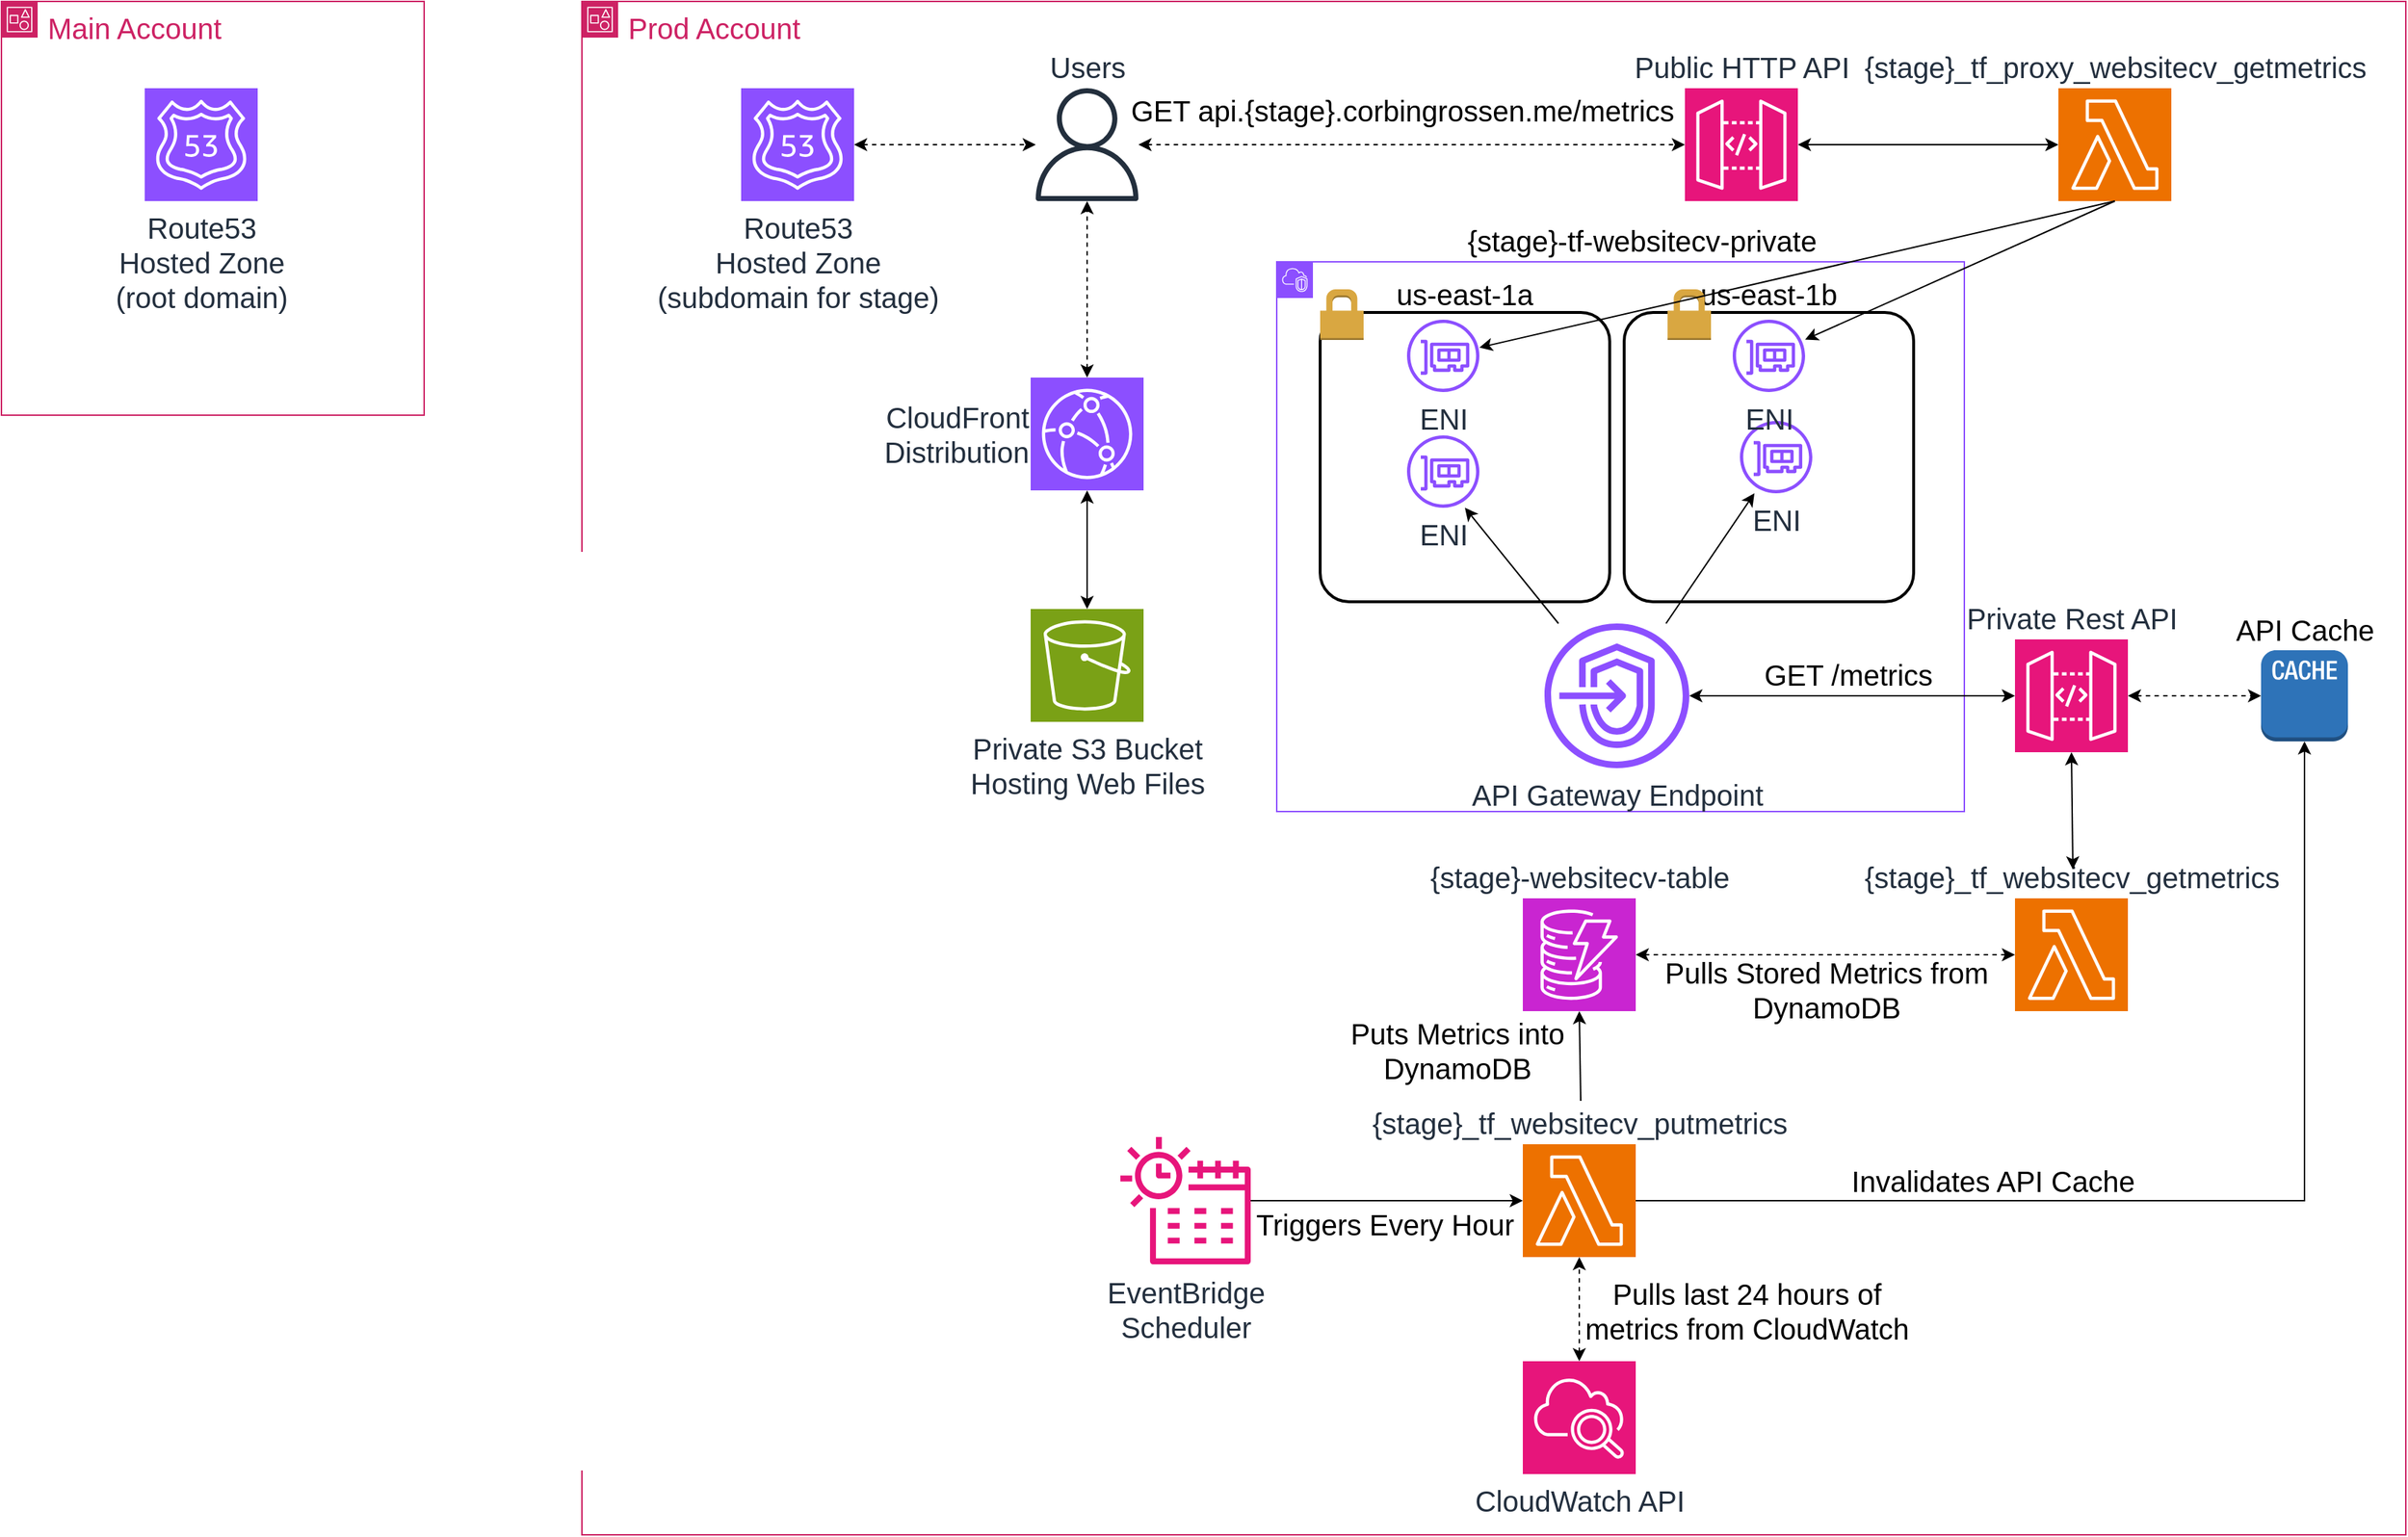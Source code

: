 <mxfile version="22.1.21" type="device">
  <diagram name="Page-1" id="WFm1wYzXwFFkPhHqmDXT">
    <mxGraphModel dx="2585" dy="2202" grid="0" gridSize="10" guides="1" tooltips="1" connect="1" arrows="1" fold="1" page="1" pageScale="1" pageWidth="850" pageHeight="1100" math="0" shadow="0">
      <root>
        <mxCell id="0" />
        <mxCell id="1" parent="0" />
        <mxCell id="tk8YFEQ7yn8JYTUukvB3-1" value="Users" style="sketch=0;outlineConnect=0;fontColor=#232F3E;gradientColor=none;fillColor=#232F3D;strokeColor=none;dashed=0;verticalLabelPosition=top;verticalAlign=bottom;align=center;html=1;fontSize=20;fontStyle=0;aspect=fixed;pointerEvents=1;shape=mxgraph.aws4.user;labelPosition=center;" vertex="1" parent="1">
          <mxGeometry x="320" y="40" width="78" height="78" as="geometry" />
        </mxCell>
        <mxCell id="tk8YFEQ7yn8JYTUukvB3-2" value="CloudFront&lt;br style=&quot;font-size: 20px;&quot;&gt;Distribution" style="sketch=0;points=[[0,0,0],[0.25,0,0],[0.5,0,0],[0.75,0,0],[1,0,0],[0,1,0],[0.25,1,0],[0.5,1,0],[0.75,1,0],[1,1,0],[0,0.25,0],[0,0.5,0],[0,0.75,0],[1,0.25,0],[1,0.5,0],[1,0.75,0]];outlineConnect=0;fontColor=#232F3E;fillColor=#8C4FFF;strokeColor=#ffffff;dashed=0;verticalLabelPosition=middle;verticalAlign=middle;align=right;html=1;fontSize=20;fontStyle=0;aspect=fixed;shape=mxgraph.aws4.resourceIcon;resIcon=mxgraph.aws4.cloudfront;labelPosition=left;" vertex="1" parent="1">
          <mxGeometry x="320" y="240" width="78" height="78" as="geometry" />
        </mxCell>
        <mxCell id="tk8YFEQ7yn8JYTUukvB3-3" value="" style="endArrow=classic;startArrow=classic;html=1;rounded=0;exitX=0.5;exitY=0;exitDx=0;exitDy=0;exitPerimeter=0;dashed=1;" edge="1" parent="1" source="tk8YFEQ7yn8JYTUukvB3-2" target="tk8YFEQ7yn8JYTUukvB3-1">
          <mxGeometry width="50" height="50" relative="1" as="geometry">
            <mxPoint x="420" y="300" as="sourcePoint" />
            <mxPoint x="470" y="250" as="targetPoint" />
          </mxGeometry>
        </mxCell>
        <mxCell id="tk8YFEQ7yn8JYTUukvB3-4" value="Route53&lt;br style=&quot;font-size: 20px;&quot;&gt;Hosted Zone&lt;br style=&quot;font-size: 20px;&quot;&gt;(subdomain for stage)" style="sketch=0;points=[[0,0,0],[0.25,0,0],[0.5,0,0],[0.75,0,0],[1,0,0],[0,1,0],[0.25,1,0],[0.5,1,0],[0.75,1,0],[1,1,0],[0,0.25,0],[0,0.5,0],[0,0.75,0],[1,0.25,0],[1,0.5,0],[1,0.75,0]];outlineConnect=0;fontColor=#232F3E;fillColor=#8C4FFF;strokeColor=#ffffff;dashed=0;verticalLabelPosition=bottom;verticalAlign=top;align=center;html=1;fontSize=20;fontStyle=0;aspect=fixed;shape=mxgraph.aws4.resourceIcon;resIcon=mxgraph.aws4.route_53;" vertex="1" parent="1">
          <mxGeometry x="120" y="40" width="78" height="78" as="geometry" />
        </mxCell>
        <mxCell id="tk8YFEQ7yn8JYTUukvB3-6" value="" style="endArrow=classic;startArrow=classic;html=1;rounded=0;exitX=1;exitY=0.5;exitDx=0;exitDy=0;exitPerimeter=0;dashed=1;" edge="1" parent="1" source="tk8YFEQ7yn8JYTUukvB3-4" target="tk8YFEQ7yn8JYTUukvB3-1">
          <mxGeometry width="50" height="50" relative="1" as="geometry">
            <mxPoint x="320" y="310" as="sourcePoint" />
            <mxPoint x="370" y="260" as="targetPoint" />
          </mxGeometry>
        </mxCell>
        <mxCell id="tk8YFEQ7yn8JYTUukvB3-7" value="Private S3 Bucket&lt;br style=&quot;font-size: 20px;&quot;&gt;Hosting Web Files" style="sketch=0;points=[[0,0,0],[0.25,0,0],[0.5,0,0],[0.75,0,0],[1,0,0],[0,1,0],[0.25,1,0],[0.5,1,0],[0.75,1,0],[1,1,0],[0,0.25,0],[0,0.5,0],[0,0.75,0],[1,0.25,0],[1,0.5,0],[1,0.75,0]];outlineConnect=0;fontColor=#232F3E;fillColor=#7AA116;strokeColor=#ffffff;dashed=0;verticalLabelPosition=bottom;verticalAlign=top;align=center;html=1;fontSize=20;fontStyle=0;aspect=fixed;shape=mxgraph.aws4.resourceIcon;resIcon=mxgraph.aws4.s3;labelPosition=center;" vertex="1" parent="1">
          <mxGeometry x="320" y="400" width="78" height="78" as="geometry" />
        </mxCell>
        <mxCell id="tk8YFEQ7yn8JYTUukvB3-9" value="" style="endArrow=classic;startArrow=classic;html=1;rounded=0;exitX=0.5;exitY=0;exitDx=0;exitDy=0;exitPerimeter=0;entryX=0.5;entryY=1;entryDx=0;entryDy=0;entryPerimeter=0;" edge="1" parent="1" source="tk8YFEQ7yn8JYTUukvB3-7" target="tk8YFEQ7yn8JYTUukvB3-2">
          <mxGeometry width="50" height="50" relative="1" as="geometry">
            <mxPoint x="320" y="310" as="sourcePoint" />
            <mxPoint x="370" y="260" as="targetPoint" />
          </mxGeometry>
        </mxCell>
        <mxCell id="tk8YFEQ7yn8JYTUukvB3-10" value="Public HTTP API" style="sketch=0;points=[[0,0,0],[0.25,0,0],[0.5,0,0],[0.75,0,0],[1,0,0],[0,1,0],[0.25,1,0],[0.5,1,0],[0.75,1,0],[1,1,0],[0,0.25,0],[0,0.5,0],[0,0.75,0],[1,0.25,0],[1,0.5,0],[1,0.75,0]];outlineConnect=0;fontColor=#232F3E;fillColor=#E7157B;strokeColor=#ffffff;dashed=0;verticalLabelPosition=top;verticalAlign=bottom;align=center;html=1;fontSize=20;fontStyle=0;aspect=fixed;shape=mxgraph.aws4.resourceIcon;resIcon=mxgraph.aws4.api_gateway;labelPosition=center;" vertex="1" parent="1">
          <mxGeometry x="772" y="40" width="78" height="78" as="geometry" />
        </mxCell>
        <mxCell id="tk8YFEQ7yn8JYTUukvB3-11" value="" style="endArrow=classic;startArrow=classic;html=1;rounded=0;entryX=0;entryY=0.5;entryDx=0;entryDy=0;entryPerimeter=0;dashed=1;" edge="1" parent="1" source="tk8YFEQ7yn8JYTUukvB3-1" target="tk8YFEQ7yn8JYTUukvB3-10">
          <mxGeometry width="50" height="50" relative="1" as="geometry">
            <mxPoint x="320" y="310" as="sourcePoint" />
            <mxPoint x="370" y="260" as="targetPoint" />
          </mxGeometry>
        </mxCell>
        <mxCell id="tk8YFEQ7yn8JYTUukvB3-12" value="{stage}_tf_proxy_websitecv_getmetrics" style="sketch=0;points=[[0,0,0],[0.25,0,0],[0.5,0,0],[0.75,0,0],[1,0,0],[0,1,0],[0.25,1,0],[0.5,1,0],[0.75,1,0],[1,1,0],[0,0.25,0],[0,0.5,0],[0,0.75,0],[1,0.25,0],[1,0.5,0],[1,0.75,0]];outlineConnect=0;fontColor=#232F3E;fillColor=#ED7100;strokeColor=#ffffff;dashed=0;verticalLabelPosition=top;verticalAlign=bottom;align=center;html=1;fontSize=20;fontStyle=0;aspect=fixed;shape=mxgraph.aws4.resourceIcon;resIcon=mxgraph.aws4.lambda;labelPosition=center;" vertex="1" parent="1">
          <mxGeometry x="1030" y="40" width="78" height="78" as="geometry" />
        </mxCell>
        <mxCell id="tk8YFEQ7yn8JYTUukvB3-13" value="" style="endArrow=classic;startArrow=classic;html=1;rounded=0;exitX=1;exitY=0.5;exitDx=0;exitDy=0;exitPerimeter=0;entryX=0;entryY=0.5;entryDx=0;entryDy=0;entryPerimeter=0;" edge="1" parent="1" source="tk8YFEQ7yn8JYTUukvB3-10" target="tk8YFEQ7yn8JYTUukvB3-12">
          <mxGeometry width="50" height="50" relative="1" as="geometry">
            <mxPoint x="510" y="310" as="sourcePoint" />
            <mxPoint x="560" y="260" as="targetPoint" />
          </mxGeometry>
        </mxCell>
        <mxCell id="tk8YFEQ7yn8JYTUukvB3-14" value="GET api.{stage}.corbingrossen.me/metrics" style="text;html=1;strokeColor=none;fillColor=none;align=center;verticalAlign=middle;whiteSpace=wrap;rounded=0;fontSize=20;" vertex="1" parent="1">
          <mxGeometry x="382" y="40" width="390" height="30" as="geometry" />
        </mxCell>
        <mxCell id="tk8YFEQ7yn8JYTUukvB3-15" value="{stage}-tf-websitecv-private" style="points=[[0,0],[0.25,0],[0.5,0],[0.75,0],[1,0],[1,0.25],[1,0.5],[1,0.75],[1,1],[0.75,1],[0.5,1],[0.25,1],[0,1],[0,0.75],[0,0.5],[0,0.25]];outlineConnect=0;gradientColor=none;html=1;whiteSpace=wrap;fontSize=20;fontStyle=0;container=1;pointerEvents=0;collapsible=0;recursiveResize=0;shape=mxgraph.aws4.group;grIcon=mxgraph.aws4.group_vpc2;strokeColor=#8C4FFF;fillColor=none;verticalAlign=bottom;align=center;spacingLeft=30;fontColor=#000000;dashed=0;labelPosition=center;verticalLabelPosition=top;" vertex="1" parent="1">
          <mxGeometry x="490" y="160" width="475" height="380" as="geometry" />
        </mxCell>
        <mxCell id="tk8YFEQ7yn8JYTUukvB3-17" value="us-east-1a" style="rounded=1;arcSize=10;dashed=0;fillColor=none;gradientColor=none;strokeWidth=2;fontSize=20;labelPosition=center;verticalLabelPosition=top;align=center;verticalAlign=bottom;" vertex="1" parent="tk8YFEQ7yn8JYTUukvB3-15">
          <mxGeometry x="30" y="35" width="200" height="200" as="geometry" />
        </mxCell>
        <mxCell id="tk8YFEQ7yn8JYTUukvB3-18" value="" style="dashed=0;html=1;shape=mxgraph.aws3.permissions;fillColor=#D9A741;gradientColor=none;dashed=0;" vertex="1" parent="tk8YFEQ7yn8JYTUukvB3-15">
          <mxGeometry x="30" y="19" width="30" height="35" as="geometry" />
        </mxCell>
        <mxCell id="tk8YFEQ7yn8JYTUukvB3-19" value="us-east-1b" style="rounded=1;arcSize=10;dashed=0;fillColor=none;gradientColor=none;strokeWidth=2;labelPosition=center;verticalLabelPosition=top;align=center;verticalAlign=bottom;fontSize=20;" vertex="1" parent="tk8YFEQ7yn8JYTUukvB3-15">
          <mxGeometry x="240" y="35" width="200" height="200" as="geometry" />
        </mxCell>
        <mxCell id="tk8YFEQ7yn8JYTUukvB3-20" value="" style="dashed=0;html=1;shape=mxgraph.aws3.permissions;fillColor=#D9A741;gradientColor=none;dashed=0;" vertex="1" parent="tk8YFEQ7yn8JYTUukvB3-15">
          <mxGeometry x="270" y="19" width="30" height="35" as="geometry" />
        </mxCell>
        <mxCell id="tk8YFEQ7yn8JYTUukvB3-21" value="API Gateway Endpoint" style="sketch=0;outlineConnect=0;fontColor=#232F3E;gradientColor=none;fillColor=#8C4FFF;strokeColor=none;dashed=0;verticalLabelPosition=bottom;verticalAlign=top;align=center;html=1;fontSize=20;fontStyle=0;aspect=fixed;pointerEvents=1;shape=mxgraph.aws4.endpoints;" vertex="1" parent="tk8YFEQ7yn8JYTUukvB3-15">
          <mxGeometry x="185" y="250" width="100" height="100" as="geometry" />
        </mxCell>
        <mxCell id="tk8YFEQ7yn8JYTUukvB3-29" value="" style="endArrow=classic;html=1;rounded=0;" edge="1" parent="tk8YFEQ7yn8JYTUukvB3-15" source="tk8YFEQ7yn8JYTUukvB3-21">
          <mxGeometry width="50" height="50" relative="1" as="geometry">
            <mxPoint x="290" y="170" as="sourcePoint" />
            <mxPoint x="330" y="160" as="targetPoint" />
          </mxGeometry>
        </mxCell>
        <mxCell id="tk8YFEQ7yn8JYTUukvB3-30" value="ENI" style="sketch=0;outlineConnect=0;fontColor=#232F3E;gradientColor=none;fillColor=#8C4FFF;strokeColor=none;dashed=0;verticalLabelPosition=bottom;verticalAlign=top;align=center;html=1;fontSize=20;fontStyle=0;aspect=fixed;pointerEvents=1;shape=mxgraph.aws4.elastic_network_interface;" vertex="1" parent="tk8YFEQ7yn8JYTUukvB3-15">
          <mxGeometry x="90" y="120" width="50" height="50" as="geometry" />
        </mxCell>
        <mxCell id="tk8YFEQ7yn8JYTUukvB3-31" value="ENI" style="sketch=0;outlineConnect=0;fontColor=#232F3E;gradientColor=none;fillColor=#8C4FFF;strokeColor=none;dashed=0;verticalLabelPosition=bottom;verticalAlign=top;align=center;html=1;fontSize=20;fontStyle=0;aspect=fixed;pointerEvents=1;shape=mxgraph.aws4.elastic_network_interface;" vertex="1" parent="tk8YFEQ7yn8JYTUukvB3-15">
          <mxGeometry x="320" y="110" width="50" height="50" as="geometry" />
        </mxCell>
        <mxCell id="tk8YFEQ7yn8JYTUukvB3-32" value="ENI" style="sketch=0;outlineConnect=0;fontColor=#232F3E;gradientColor=none;fillColor=#8C4FFF;strokeColor=none;dashed=0;verticalLabelPosition=bottom;verticalAlign=top;align=center;html=1;fontSize=20;fontStyle=0;aspect=fixed;pointerEvents=1;shape=mxgraph.aws4.elastic_network_interface;" vertex="1" parent="tk8YFEQ7yn8JYTUukvB3-15">
          <mxGeometry x="315" y="40" width="50" height="50" as="geometry" />
        </mxCell>
        <mxCell id="tk8YFEQ7yn8JYTUukvB3-33" value="ENI" style="sketch=0;outlineConnect=0;fontColor=#232F3E;gradientColor=none;fillColor=#8C4FFF;strokeColor=none;dashed=0;verticalLabelPosition=bottom;verticalAlign=top;align=center;html=1;fontSize=20;fontStyle=0;aspect=fixed;pointerEvents=1;shape=mxgraph.aws4.elastic_network_interface;" vertex="1" parent="tk8YFEQ7yn8JYTUukvB3-15">
          <mxGeometry x="90" y="40" width="50" height="50" as="geometry" />
        </mxCell>
        <mxCell id="tk8YFEQ7yn8JYTUukvB3-41" value="GET /metrics" style="text;html=1;strokeColor=none;fillColor=none;align=center;verticalAlign=middle;whiteSpace=wrap;rounded=0;fontSize=20;" vertex="1" parent="tk8YFEQ7yn8JYTUukvB3-15">
          <mxGeometry x="315" y="270" width="160" height="30" as="geometry" />
        </mxCell>
        <mxCell id="tk8YFEQ7yn8JYTUukvB3-26" value="" style="endArrow=classic;html=1;rounded=0;" edge="1" parent="1" source="tk8YFEQ7yn8JYTUukvB3-21">
          <mxGeometry width="50" height="50" relative="1" as="geometry">
            <mxPoint x="530" y="310" as="sourcePoint" />
            <mxPoint x="620" y="330" as="targetPoint" />
          </mxGeometry>
        </mxCell>
        <mxCell id="tk8YFEQ7yn8JYTUukvB3-36" value="" style="endArrow=classic;html=1;rounded=0;exitX=0.5;exitY=1;exitDx=0;exitDy=0;exitPerimeter=0;" edge="1" parent="1" source="tk8YFEQ7yn8JYTUukvB3-12" target="tk8YFEQ7yn8JYTUukvB3-33">
          <mxGeometry width="50" height="50" relative="1" as="geometry">
            <mxPoint x="630" y="320" as="sourcePoint" />
            <mxPoint x="570" y="250" as="targetPoint" />
          </mxGeometry>
        </mxCell>
        <mxCell id="tk8YFEQ7yn8JYTUukvB3-37" value="" style="endArrow=classic;html=1;rounded=0;exitX=0.5;exitY=1;exitDx=0;exitDy=0;exitPerimeter=0;" edge="1" parent="1" source="tk8YFEQ7yn8JYTUukvB3-12" target="tk8YFEQ7yn8JYTUukvB3-32">
          <mxGeometry width="50" height="50" relative="1" as="geometry">
            <mxPoint x="520" y="300" as="sourcePoint" />
            <mxPoint x="570" y="250" as="targetPoint" />
          </mxGeometry>
        </mxCell>
        <mxCell id="tk8YFEQ7yn8JYTUukvB3-38" value="Private Rest API" style="sketch=0;points=[[0,0,0],[0.25,0,0],[0.5,0,0],[0.75,0,0],[1,0,0],[0,1,0],[0.25,1,0],[0.5,1,0],[0.75,1,0],[1,1,0],[0,0.25,0],[0,0.5,0],[0,0.75,0],[1,0.25,0],[1,0.5,0],[1,0.75,0]];outlineConnect=0;fontColor=#232F3E;fillColor=#E7157B;strokeColor=#ffffff;dashed=0;verticalLabelPosition=top;verticalAlign=bottom;align=center;html=1;fontSize=20;fontStyle=0;aspect=fixed;shape=mxgraph.aws4.resourceIcon;resIcon=mxgraph.aws4.api_gateway;labelPosition=center;" vertex="1" parent="1">
          <mxGeometry x="1000" y="421" width="78" height="78" as="geometry" />
        </mxCell>
        <mxCell id="tk8YFEQ7yn8JYTUukvB3-40" value="" style="endArrow=classic;startArrow=classic;html=1;rounded=0;entryX=0;entryY=0.5;entryDx=0;entryDy=0;entryPerimeter=0;" edge="1" parent="1" source="tk8YFEQ7yn8JYTUukvB3-21" target="tk8YFEQ7yn8JYTUukvB3-38">
          <mxGeometry width="50" height="50" relative="1" as="geometry">
            <mxPoint x="840" y="510" as="sourcePoint" />
            <mxPoint x="890" y="460" as="targetPoint" />
          </mxGeometry>
        </mxCell>
        <mxCell id="tk8YFEQ7yn8JYTUukvB3-43" value="API Cache" style="outlineConnect=0;dashed=0;verticalLabelPosition=top;verticalAlign=bottom;align=center;html=1;shape=mxgraph.aws3.cache_node;fillColor=#2E73B8;gradientColor=none;fontSize=20;labelPosition=center;" vertex="1" parent="1">
          <mxGeometry x="1170" y="428.5" width="60" height="63" as="geometry" />
        </mxCell>
        <mxCell id="tk8YFEQ7yn8JYTUukvB3-44" value="" style="endArrow=classic;startArrow=classic;html=1;rounded=0;exitX=1;exitY=0.5;exitDx=0;exitDy=0;exitPerimeter=0;entryX=0;entryY=0.5;entryDx=0;entryDy=0;entryPerimeter=0;dashed=1;" edge="1" parent="1" source="tk8YFEQ7yn8JYTUukvB3-38" target="tk8YFEQ7yn8JYTUukvB3-43">
          <mxGeometry width="50" height="50" relative="1" as="geometry">
            <mxPoint x="840" y="360" as="sourcePoint" />
            <mxPoint x="890" y="310" as="targetPoint" />
          </mxGeometry>
        </mxCell>
        <mxCell id="tk8YFEQ7yn8JYTUukvB3-45" value="{stage}_tf_websitecv_getmetrics" style="sketch=0;points=[[0,0,0],[0.25,0,0],[0.5,0,0],[0.75,0,0],[1,0,0],[0,1,0],[0.25,1,0],[0.5,1,0],[0.75,1,0],[1,1,0],[0,0.25,0],[0,0.5,0],[0,0.75,0],[1,0.25,0],[1,0.5,0],[1,0.75,0]];outlineConnect=0;fontColor=#232F3E;fillColor=#ED7100;strokeColor=#ffffff;dashed=0;verticalLabelPosition=top;verticalAlign=bottom;align=center;html=1;fontSize=20;fontStyle=0;aspect=fixed;shape=mxgraph.aws4.resourceIcon;resIcon=mxgraph.aws4.lambda;labelPosition=center;" vertex="1" parent="1">
          <mxGeometry x="1000" y="600" width="78" height="78" as="geometry" />
        </mxCell>
        <mxCell id="tk8YFEQ7yn8JYTUukvB3-47" value="" style="endArrow=classic;startArrow=classic;html=1;rounded=0;entryX=0.5;entryY=1;entryDx=0;entryDy=0;entryPerimeter=0;" edge="1" parent="1" target="tk8YFEQ7yn8JYTUukvB3-38">
          <mxGeometry width="50" height="50" relative="1" as="geometry">
            <mxPoint x="1040" y="580" as="sourcePoint" />
            <mxPoint x="950" y="360" as="targetPoint" />
          </mxGeometry>
        </mxCell>
        <mxCell id="tk8YFEQ7yn8JYTUukvB3-48" value="{stage}-websitecv-table" style="sketch=0;points=[[0,0,0],[0.25,0,0],[0.5,0,0],[0.75,0,0],[1,0,0],[0,1,0],[0.25,1,0],[0.5,1,0],[0.75,1,0],[1,1,0],[0,0.25,0],[0,0.5,0],[0,0.75,0],[1,0.25,0],[1,0.5,0],[1,0.75,0]];outlineConnect=0;fontColor=#232F3E;fillColor=#C925D1;strokeColor=#ffffff;dashed=0;verticalLabelPosition=top;verticalAlign=bottom;align=center;html=1;fontSize=20;fontStyle=0;aspect=fixed;shape=mxgraph.aws4.resourceIcon;resIcon=mxgraph.aws4.dynamodb;labelPosition=center;" vertex="1" parent="1">
          <mxGeometry x="660" y="600" width="78" height="78" as="geometry" />
        </mxCell>
        <mxCell id="tk8YFEQ7yn8JYTUukvB3-49" value="" style="endArrow=classic;startArrow=classic;html=1;rounded=0;exitX=1;exitY=0.5;exitDx=0;exitDy=0;exitPerimeter=0;entryX=0;entryY=0.5;entryDx=0;entryDy=0;entryPerimeter=0;dashed=1;" edge="1" parent="1" source="tk8YFEQ7yn8JYTUukvB3-48" target="tk8YFEQ7yn8JYTUukvB3-45">
          <mxGeometry width="50" height="50" relative="1" as="geometry">
            <mxPoint x="590" y="650" as="sourcePoint" />
            <mxPoint x="640" y="600" as="targetPoint" />
          </mxGeometry>
        </mxCell>
        <mxCell id="tk8YFEQ7yn8JYTUukvB3-50" value="Pulls Stored Metrics from DynamoDB" style="text;html=1;strokeColor=none;fillColor=none;align=center;verticalAlign=middle;whiteSpace=wrap;rounded=0;fontSize=20;" vertex="1" parent="1">
          <mxGeometry x="720" y="648" width="300" height="30" as="geometry" />
        </mxCell>
        <mxCell id="tk8YFEQ7yn8JYTUukvB3-52" value="{stage}_tf_websitecv_putmetrics" style="sketch=0;points=[[0,0,0],[0.25,0,0],[0.5,0,0],[0.75,0,0],[1,0,0],[0,1,0],[0.25,1,0],[0.5,1,0],[0.75,1,0],[1,1,0],[0,0.25,0],[0,0.5,0],[0,0.75,0],[1,0.25,0],[1,0.5,0],[1,0.75,0]];outlineConnect=0;fontColor=#232F3E;fillColor=#ED7100;strokeColor=#ffffff;dashed=0;verticalLabelPosition=top;verticalAlign=bottom;align=center;html=1;fontSize=20;fontStyle=0;aspect=fixed;shape=mxgraph.aws4.resourceIcon;resIcon=mxgraph.aws4.lambda;labelPosition=center;" vertex="1" parent="1">
          <mxGeometry x="660" y="770" width="78" height="78" as="geometry" />
        </mxCell>
        <mxCell id="tk8YFEQ7yn8JYTUukvB3-53" value="" style="endArrow=classic;html=1;rounded=0;entryX=0.5;entryY=1;entryDx=0;entryDy=0;entryPerimeter=0;" edge="1" parent="1" target="tk8YFEQ7yn8JYTUukvB3-48">
          <mxGeometry width="50" height="50" relative="1" as="geometry">
            <mxPoint x="700" y="740" as="sourcePoint" />
            <mxPoint x="810" y="660" as="targetPoint" />
          </mxGeometry>
        </mxCell>
        <mxCell id="tk8YFEQ7yn8JYTUukvB3-54" value="Puts Metrics into DynamoDB" style="text;html=1;strokeColor=none;fillColor=none;align=center;verticalAlign=middle;whiteSpace=wrap;rounded=0;fontSize=20;" vertex="1" parent="1">
          <mxGeometry x="510" y="690" width="210" height="30" as="geometry" />
        </mxCell>
        <mxCell id="tk8YFEQ7yn8JYTUukvB3-55" style="edgeStyle=orthogonalEdgeStyle;rounded=0;orthogonalLoop=1;jettySize=auto;html=1;exitX=1;exitY=0.5;exitDx=0;exitDy=0;exitPerimeter=0;entryX=0.5;entryY=1;entryDx=0;entryDy=0;entryPerimeter=0;" edge="1" parent="1" source="tk8YFEQ7yn8JYTUukvB3-52" target="tk8YFEQ7yn8JYTUukvB3-43">
          <mxGeometry relative="1" as="geometry" />
        </mxCell>
        <mxCell id="tk8YFEQ7yn8JYTUukvB3-56" value="Invalidates API Cache" style="text;html=1;strokeColor=none;fillColor=none;align=center;verticalAlign=middle;whiteSpace=wrap;rounded=0;fontSize=20;" vertex="1" parent="1">
          <mxGeometry x="880" y="780" width="210" height="30" as="geometry" />
        </mxCell>
        <mxCell id="tk8YFEQ7yn8JYTUukvB3-57" value="CloudWatch API" style="sketch=0;points=[[0,0,0],[0.25,0,0],[0.5,0,0],[0.75,0,0],[1,0,0],[0,1,0],[0.25,1,0],[0.5,1,0],[0.75,1,0],[1,1,0],[0,0.25,0],[0,0.5,0],[0,0.75,0],[1,0.25,0],[1,0.5,0],[1,0.75,0]];points=[[0,0,0],[0.25,0,0],[0.5,0,0],[0.75,0,0],[1,0,0],[0,1,0],[0.25,1,0],[0.5,1,0],[0.75,1,0],[1,1,0],[0,0.25,0],[0,0.5,0],[0,0.75,0],[1,0.25,0],[1,0.5,0],[1,0.75,0]];outlineConnect=0;fontColor=#232F3E;fillColor=#E7157B;strokeColor=#ffffff;dashed=0;verticalLabelPosition=bottom;verticalAlign=top;align=center;html=1;fontSize=20;fontStyle=0;aspect=fixed;shape=mxgraph.aws4.resourceIcon;resIcon=mxgraph.aws4.cloudwatch_2;" vertex="1" parent="1">
          <mxGeometry x="660" y="920" width="78" height="78" as="geometry" />
        </mxCell>
        <mxCell id="tk8YFEQ7yn8JYTUukvB3-58" value="" style="endArrow=classic;startArrow=classic;html=1;rounded=0;exitX=0.5;exitY=0;exitDx=0;exitDy=0;exitPerimeter=0;entryX=0.5;entryY=1;entryDx=0;entryDy=0;entryPerimeter=0;dashed=1;" edge="1" parent="1" source="tk8YFEQ7yn8JYTUukvB3-57" target="tk8YFEQ7yn8JYTUukvB3-52">
          <mxGeometry width="50" height="50" relative="1" as="geometry">
            <mxPoint x="490" y="900" as="sourcePoint" />
            <mxPoint x="540" y="850" as="targetPoint" />
          </mxGeometry>
        </mxCell>
        <mxCell id="tk8YFEQ7yn8JYTUukvB3-60" value="Pulls last 24 hours of metrics from CloudWatch" style="text;html=1;strokeColor=none;fillColor=none;align=center;verticalAlign=middle;whiteSpace=wrap;rounded=0;fontSize=20;" vertex="1" parent="1">
          <mxGeometry x="700" y="870" width="230" height="30" as="geometry" />
        </mxCell>
        <mxCell id="tk8YFEQ7yn8JYTUukvB3-61" value="EventBridge&lt;br style=&quot;font-size: 20px;&quot;&gt;Scheduler" style="sketch=0;outlineConnect=0;fontColor=#232F3E;gradientColor=none;fillColor=#E7157B;strokeColor=none;dashed=0;verticalLabelPosition=bottom;verticalAlign=top;align=center;html=1;fontSize=20;fontStyle=0;aspect=fixed;pointerEvents=1;shape=mxgraph.aws4.eventbridge_scheduler;" vertex="1" parent="1">
          <mxGeometry x="382" y="764" width="90" height="90" as="geometry" />
        </mxCell>
        <mxCell id="tk8YFEQ7yn8JYTUukvB3-62" style="edgeStyle=orthogonalEdgeStyle;rounded=0;orthogonalLoop=1;jettySize=auto;html=1;entryX=0;entryY=0.5;entryDx=0;entryDy=0;entryPerimeter=0;" edge="1" parent="1" source="tk8YFEQ7yn8JYTUukvB3-61" target="tk8YFEQ7yn8JYTUukvB3-52">
          <mxGeometry relative="1" as="geometry" />
        </mxCell>
        <mxCell id="tk8YFEQ7yn8JYTUukvB3-63" value="Triggers Every Hour" style="text;html=1;strokeColor=none;fillColor=none;align=center;verticalAlign=middle;whiteSpace=wrap;rounded=0;fontSize=20;" vertex="1" parent="1">
          <mxGeometry x="450" y="810" width="230" height="30" as="geometry" />
        </mxCell>
        <mxCell id="tk8YFEQ7yn8JYTUukvB3-64" value="Prod Account" style="points=[[0,0],[0.25,0],[0.5,0],[0.75,0],[1,0],[1,0.25],[1,0.5],[1,0.75],[1,1],[0.75,1],[0.5,1],[0.25,1],[0,1],[0,0.75],[0,0.5],[0,0.25]];outlineConnect=0;gradientColor=none;html=1;whiteSpace=wrap;fontSize=20;fontStyle=0;container=1;pointerEvents=0;collapsible=0;recursiveResize=0;shape=mxgraph.aws4.group;grIcon=mxgraph.aws4.group_account;strokeColor=#CD2264;fillColor=none;verticalAlign=top;align=left;spacingLeft=30;fontColor=#CD2264;dashed=0;" vertex="1" parent="1">
          <mxGeometry x="10" y="-20" width="1260" height="1060" as="geometry" />
        </mxCell>
        <mxCell id="tk8YFEQ7yn8JYTUukvB3-65" value="Main Account" style="points=[[0,0],[0.25,0],[0.5,0],[0.75,0],[1,0],[1,0.25],[1,0.5],[1,0.75],[1,1],[0.75,1],[0.5,1],[0.25,1],[0,1],[0,0.75],[0,0.5],[0,0.25]];outlineConnect=0;gradientColor=none;html=1;whiteSpace=wrap;fontSize=20;fontStyle=0;container=1;pointerEvents=0;collapsible=0;recursiveResize=0;shape=mxgraph.aws4.group;grIcon=mxgraph.aws4.group_account;strokeColor=#CD2264;fillColor=none;verticalAlign=top;align=left;spacingLeft=30;fontColor=#CD2264;dashed=0;" vertex="1" parent="1">
          <mxGeometry x="-391" y="-20" width="292" height="286" as="geometry" />
        </mxCell>
        <mxCell id="tk8YFEQ7yn8JYTUukvB3-66" value="Route53&lt;br style=&quot;font-size: 20px;&quot;&gt;Hosted Zone&lt;br style=&quot;font-size: 20px;&quot;&gt;(root domain)" style="sketch=0;points=[[0,0,0],[0.25,0,0],[0.5,0,0],[0.75,0,0],[1,0,0],[0,1,0],[0.25,1,0],[0.5,1,0],[0.75,1,0],[1,1,0],[0,0.25,0],[0,0.5,0],[0,0.75,0],[1,0.25,0],[1,0.5,0],[1,0.75,0]];outlineConnect=0;fontColor=#232F3E;fillColor=#8C4FFF;strokeColor=#ffffff;dashed=0;verticalLabelPosition=bottom;verticalAlign=top;align=center;html=1;fontSize=20;fontStyle=0;aspect=fixed;shape=mxgraph.aws4.resourceIcon;resIcon=mxgraph.aws4.route_53;" vertex="1" parent="tk8YFEQ7yn8JYTUukvB3-65">
          <mxGeometry x="99" y="60" width="78" height="78" as="geometry" />
        </mxCell>
      </root>
    </mxGraphModel>
  </diagram>
</mxfile>
